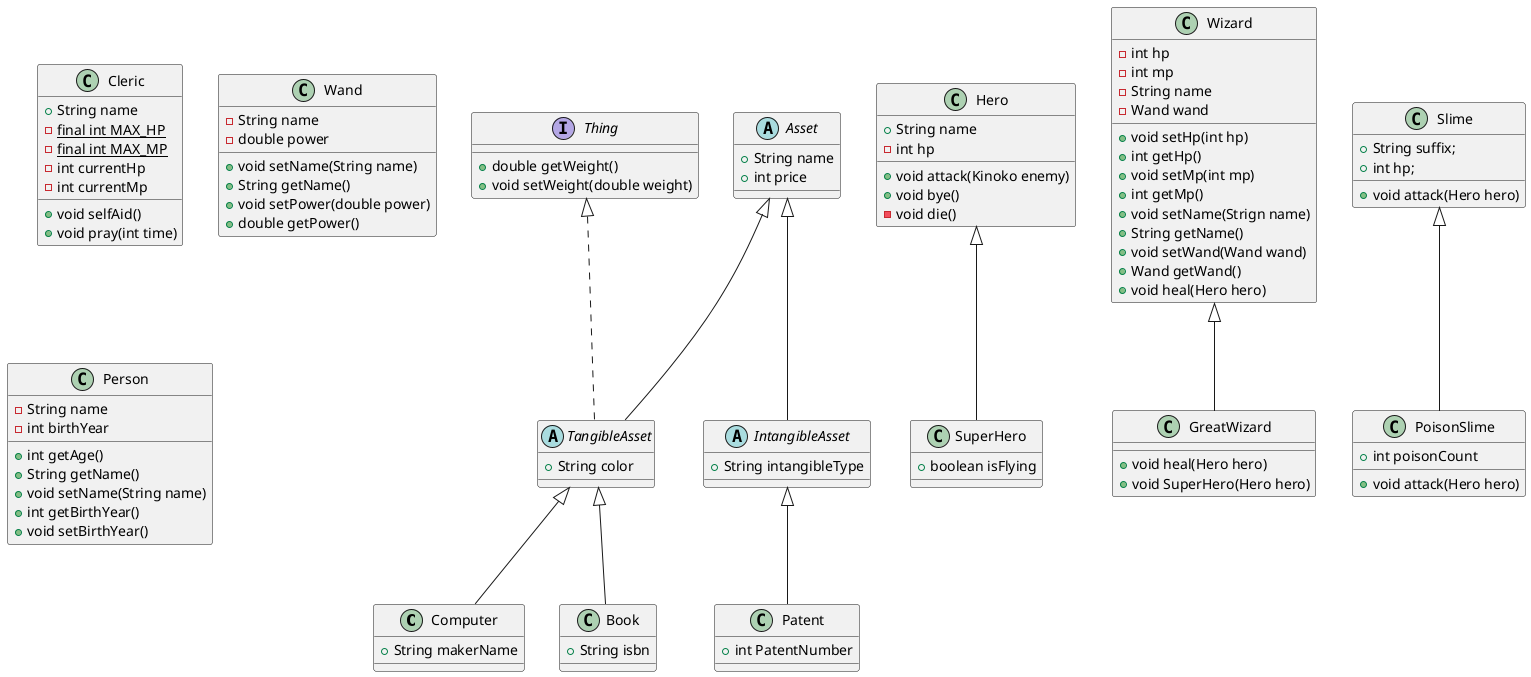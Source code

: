 @startuml
'https://plantuml.com/class-diagram
class Computer extends TangibleAsset{
    + String makerName
}
class Book extends TangibleAsset{
    + String isbn
}
abstract class TangibleAsset extends Asset implements Thing{
    + String color
}
class Patent extends IntangibleAsset{
    + int PatentNumber
}
abstract class IntangibleAsset extends Asset{
    + String intangibleType
}
abstract class Asset{
    + String name
    + int price
}
interface Thing{
    + double getWeight()
    + void setWeight(double weight)
}

class SuperHero extends Hero{
    + boolean isFlying
}

class Cleric{
    + String name
    - {static} final int MAX_HP
    - {static} final int MAX_MP
    - int currentHp
    - int currentMp

    + void selfAid()
    + void pray(int time)

}
class Hero {
    + String name
    - int hp

    + void attack(Kinoko enemy)
    + void bye()
    - void die()
}
class Wizard{
    - int hp
    - int mp
    - String name
    - Wand wand

    + void setHp(int hp)
    + int getHp()
    + void setMp(int mp)
    + int getMp()
    + void setName(Strign name)
    + String getName()
    + void setWand(Wand wand)
    + Wand getWand()
    + void heal(Hero hero)
}
class GreatWizard extends Wizard{
    + void heal(Hero hero)
    + void SuperHero(Hero hero)
}
class Slime{
    + String suffix;
    + int hp;
    + void attack(Hero hero)
}
class PoisonSlime extends Slime{
    + int poisonCount
    + void attack(Hero hero)
}
class Wand{
    - String name
    - double power

    + void setName(String name)
    + String getName()
    + void setPower(double power)
    + double getPower()
}

class Person{
    - String name
    - int birthYear

    + int getAge()
    + String getName()
    + void setName(String name)
    + int getBirthYear()
    + void setBirthYear()
}
@enduml